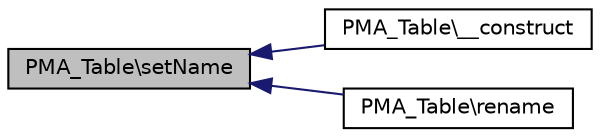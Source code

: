 digraph G
{
  edge [fontname="Helvetica",fontsize="10",labelfontname="Helvetica",labelfontsize="10"];
  node [fontname="Helvetica",fontsize="10",shape=record];
  rankdir="LR";
  Node1 [label="PMA_Table\\setName",height=0.2,width=0.4,color="black", fillcolor="grey75", style="filled" fontcolor="black"];
  Node1 -> Node2 [dir="back",color="midnightblue",fontsize="10",style="solid",fontname="Helvetica"];
  Node2 [label="PMA_Table\\__construct",height=0.2,width=0.4,color="black", fillcolor="white", style="filled",URL="$classPMA__Table.html#aa76d5db2cf7f21b098802e14841cd16e",tooltip="Constructor."];
  Node1 -> Node3 [dir="back",color="midnightblue",fontsize="10",style="solid",fontname="Helvetica"];
  Node3 [label="PMA_Table\\rename",height=0.2,width=0.4,color="black", fillcolor="white", style="filled",URL="$classPMA__Table.html#a3ca6ed1ed1646799aa43a7ae9612b739",tooltip="renames table"];
}
